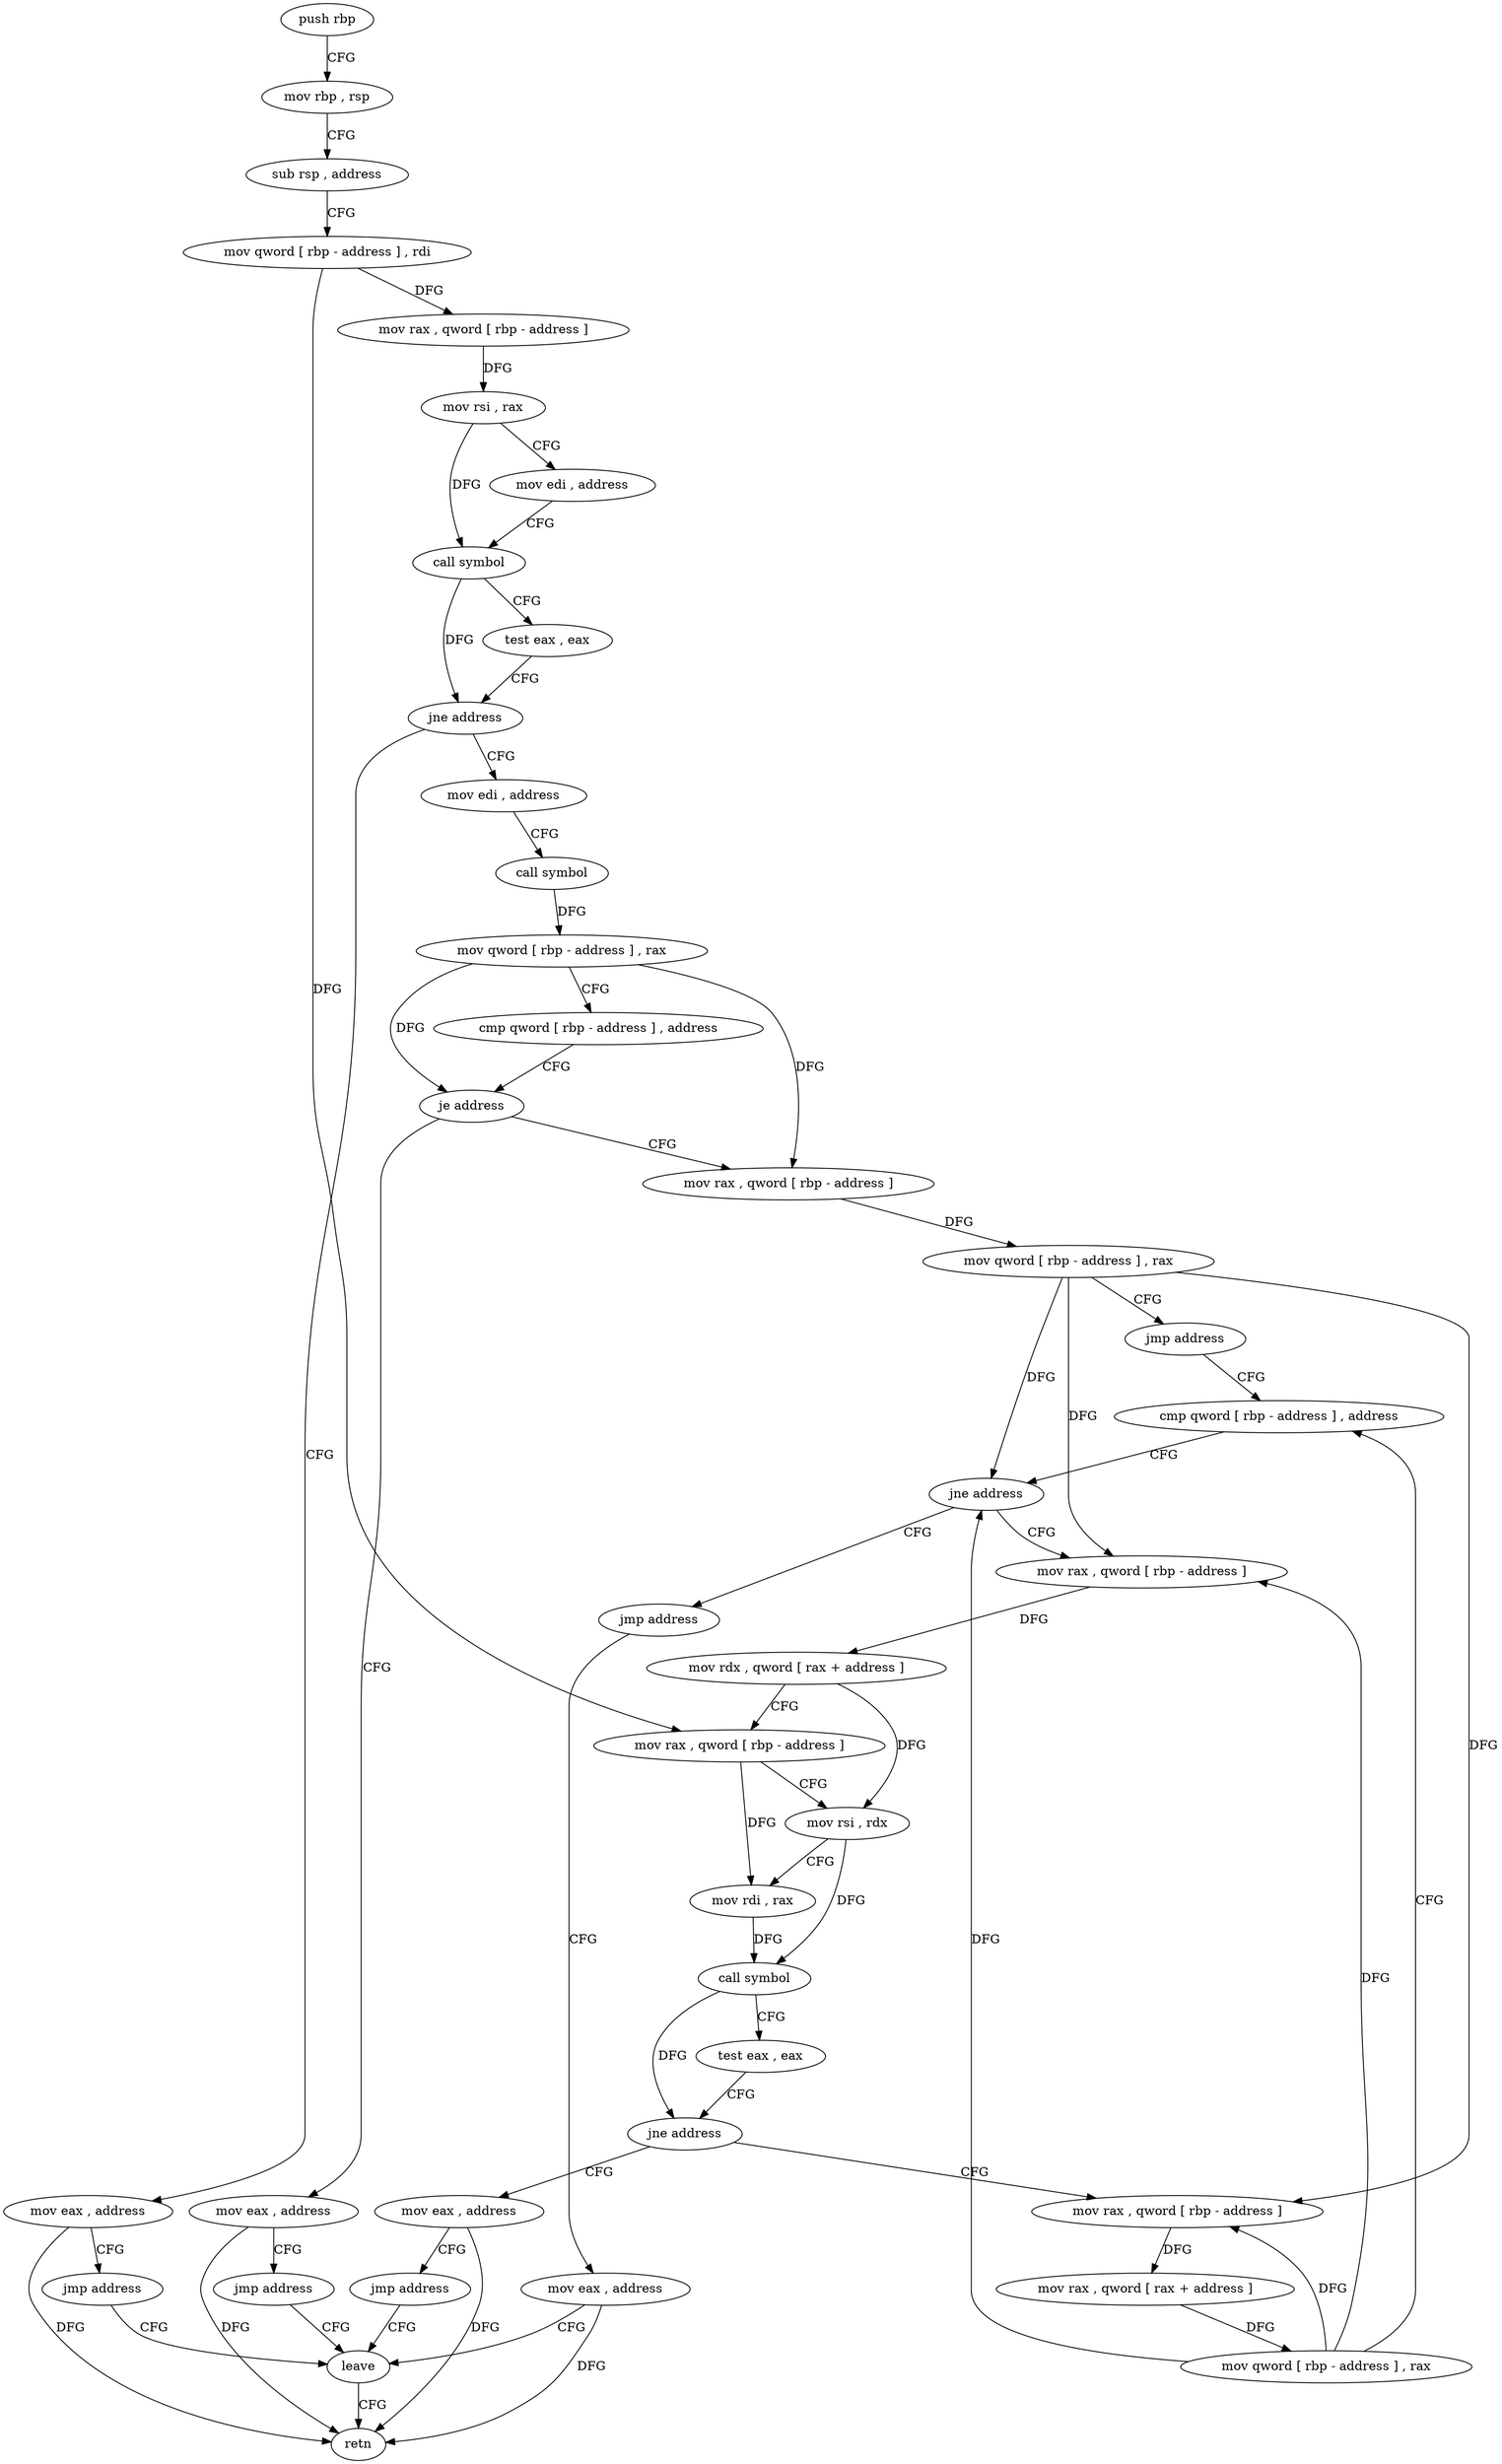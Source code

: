 digraph "func" {
"4254336" [label = "push rbp" ]
"4254337" [label = "mov rbp , rsp" ]
"4254340" [label = "sub rsp , address" ]
"4254344" [label = "mov qword [ rbp - address ] , rdi" ]
"4254348" [label = "mov rax , qword [ rbp - address ]" ]
"4254352" [label = "mov rsi , rax" ]
"4254355" [label = "mov edi , address" ]
"4254360" [label = "call symbol" ]
"4254365" [label = "test eax , eax" ]
"4254367" [label = "jne address" ]
"4254376" [label = "mov edi , address" ]
"4254369" [label = "mov eax , address" ]
"4254381" [label = "call symbol" ]
"4254386" [label = "mov qword [ rbp - address ] , rax" ]
"4254390" [label = "cmp qword [ rbp - address ] , address" ]
"4254395" [label = "je address" ]
"4254462" [label = "mov eax , address" ]
"4254397" [label = "mov rax , qword [ rbp - address ]" ]
"4254374" [label = "jmp address" ]
"4254474" [label = "leave" ]
"4254467" [label = "jmp address" ]
"4254401" [label = "mov qword [ rbp - address ] , rax" ]
"4254405" [label = "jmp address" ]
"4254453" [label = "cmp qword [ rbp - address ] , address" ]
"4254475" [label = "retn" ]
"4254458" [label = "jne address" ]
"4254407" [label = "mov rax , qword [ rbp - address ]" ]
"4254460" [label = "jmp address" ]
"4254411" [label = "mov rdx , qword [ rax + address ]" ]
"4254415" [label = "mov rax , qword [ rbp - address ]" ]
"4254419" [label = "mov rsi , rdx" ]
"4254422" [label = "mov rdi , rax" ]
"4254425" [label = "call symbol" ]
"4254430" [label = "test eax , eax" ]
"4254432" [label = "jne address" ]
"4254441" [label = "mov rax , qword [ rbp - address ]" ]
"4254434" [label = "mov eax , address" ]
"4254469" [label = "mov eax , address" ]
"4254445" [label = "mov rax , qword [ rax + address ]" ]
"4254449" [label = "mov qword [ rbp - address ] , rax" ]
"4254439" [label = "jmp address" ]
"4254336" -> "4254337" [ label = "CFG" ]
"4254337" -> "4254340" [ label = "CFG" ]
"4254340" -> "4254344" [ label = "CFG" ]
"4254344" -> "4254348" [ label = "DFG" ]
"4254344" -> "4254415" [ label = "DFG" ]
"4254348" -> "4254352" [ label = "DFG" ]
"4254352" -> "4254355" [ label = "CFG" ]
"4254352" -> "4254360" [ label = "DFG" ]
"4254355" -> "4254360" [ label = "CFG" ]
"4254360" -> "4254365" [ label = "CFG" ]
"4254360" -> "4254367" [ label = "DFG" ]
"4254365" -> "4254367" [ label = "CFG" ]
"4254367" -> "4254376" [ label = "CFG" ]
"4254367" -> "4254369" [ label = "CFG" ]
"4254376" -> "4254381" [ label = "CFG" ]
"4254369" -> "4254374" [ label = "CFG" ]
"4254369" -> "4254475" [ label = "DFG" ]
"4254381" -> "4254386" [ label = "DFG" ]
"4254386" -> "4254390" [ label = "CFG" ]
"4254386" -> "4254395" [ label = "DFG" ]
"4254386" -> "4254397" [ label = "DFG" ]
"4254390" -> "4254395" [ label = "CFG" ]
"4254395" -> "4254462" [ label = "CFG" ]
"4254395" -> "4254397" [ label = "CFG" ]
"4254462" -> "4254467" [ label = "CFG" ]
"4254462" -> "4254475" [ label = "DFG" ]
"4254397" -> "4254401" [ label = "DFG" ]
"4254374" -> "4254474" [ label = "CFG" ]
"4254474" -> "4254475" [ label = "CFG" ]
"4254467" -> "4254474" [ label = "CFG" ]
"4254401" -> "4254405" [ label = "CFG" ]
"4254401" -> "4254458" [ label = "DFG" ]
"4254401" -> "4254407" [ label = "DFG" ]
"4254401" -> "4254441" [ label = "DFG" ]
"4254405" -> "4254453" [ label = "CFG" ]
"4254453" -> "4254458" [ label = "CFG" ]
"4254458" -> "4254407" [ label = "CFG" ]
"4254458" -> "4254460" [ label = "CFG" ]
"4254407" -> "4254411" [ label = "DFG" ]
"4254460" -> "4254469" [ label = "CFG" ]
"4254411" -> "4254415" [ label = "CFG" ]
"4254411" -> "4254419" [ label = "DFG" ]
"4254415" -> "4254419" [ label = "CFG" ]
"4254415" -> "4254422" [ label = "DFG" ]
"4254419" -> "4254422" [ label = "CFG" ]
"4254419" -> "4254425" [ label = "DFG" ]
"4254422" -> "4254425" [ label = "DFG" ]
"4254425" -> "4254430" [ label = "CFG" ]
"4254425" -> "4254432" [ label = "DFG" ]
"4254430" -> "4254432" [ label = "CFG" ]
"4254432" -> "4254441" [ label = "CFG" ]
"4254432" -> "4254434" [ label = "CFG" ]
"4254441" -> "4254445" [ label = "DFG" ]
"4254434" -> "4254439" [ label = "CFG" ]
"4254434" -> "4254475" [ label = "DFG" ]
"4254469" -> "4254474" [ label = "CFG" ]
"4254469" -> "4254475" [ label = "DFG" ]
"4254445" -> "4254449" [ label = "DFG" ]
"4254449" -> "4254453" [ label = "CFG" ]
"4254449" -> "4254458" [ label = "DFG" ]
"4254449" -> "4254407" [ label = "DFG" ]
"4254449" -> "4254441" [ label = "DFG" ]
"4254439" -> "4254474" [ label = "CFG" ]
}
